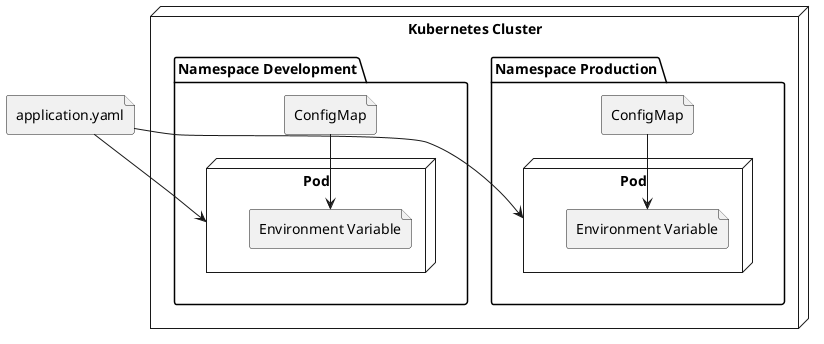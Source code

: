 @startuml

file "application.yaml" as yaml

node "Kubernetes Cluster" {
    package "Namespace Production" {
        node "Pod" as pod1{
            file "Environment Variable" as env1
        }
        file "ConfigMap" as config1
    }

    package "Namespace Development" {
        node "Pod" as pod2{
            file "Environment Variable" as env2
        }
        file "ConfigMap" as config2
    }
}

yaml --> pod1
yaml --> pod2
config1 --> env1
config2 --> env2

@enduml
